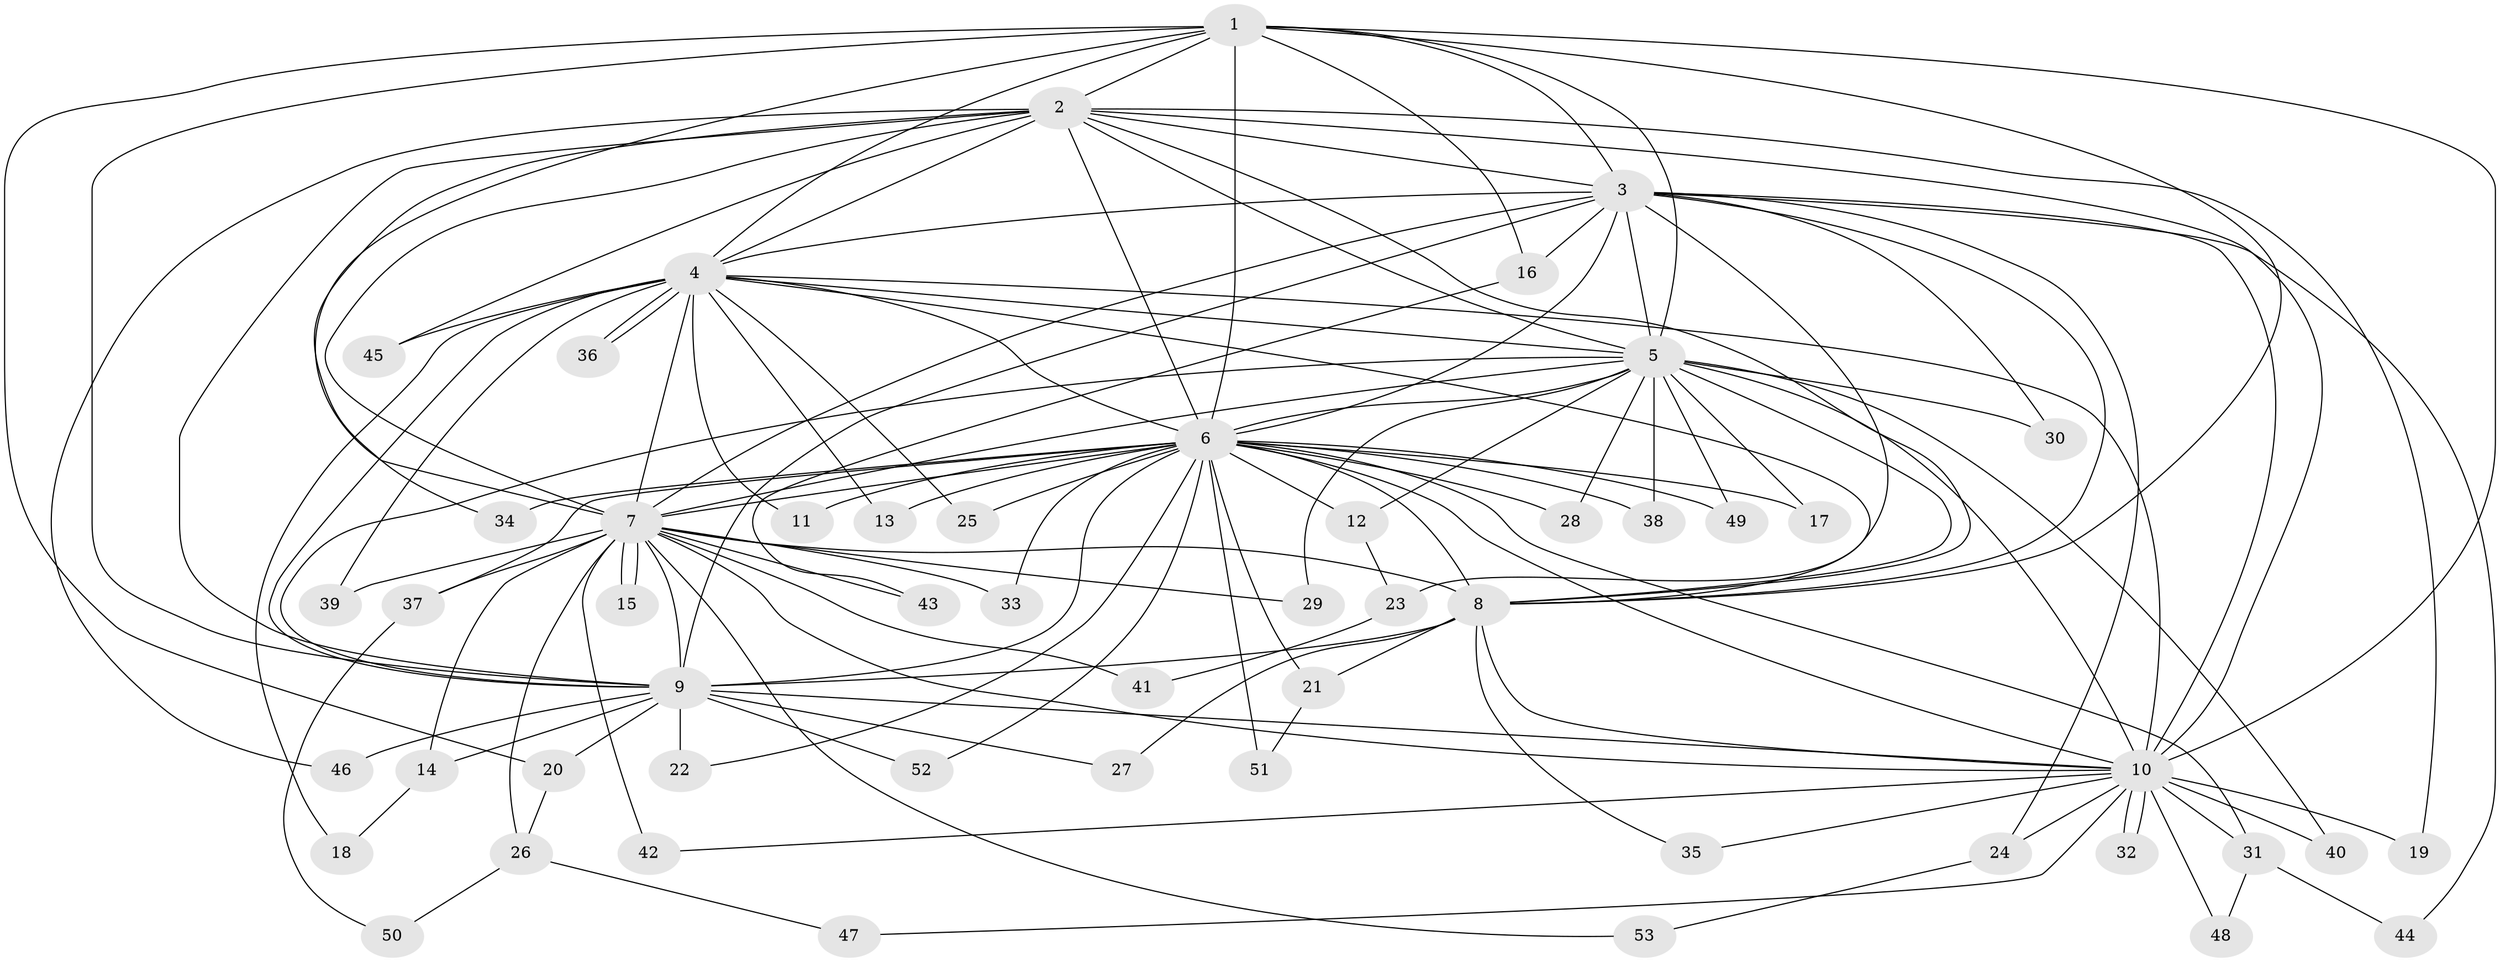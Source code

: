 // Generated by graph-tools (version 1.1) at 2025/11/02/27/25 16:11:02]
// undirected, 53 vertices, 131 edges
graph export_dot {
graph [start="1"]
  node [color=gray90,style=filled];
  1;
  2;
  3;
  4;
  5;
  6;
  7;
  8;
  9;
  10;
  11;
  12;
  13;
  14;
  15;
  16;
  17;
  18;
  19;
  20;
  21;
  22;
  23;
  24;
  25;
  26;
  27;
  28;
  29;
  30;
  31;
  32;
  33;
  34;
  35;
  36;
  37;
  38;
  39;
  40;
  41;
  42;
  43;
  44;
  45;
  46;
  47;
  48;
  49;
  50;
  51;
  52;
  53;
  1 -- 2;
  1 -- 3;
  1 -- 4;
  1 -- 5;
  1 -- 6;
  1 -- 7;
  1 -- 8;
  1 -- 9;
  1 -- 10;
  1 -- 16;
  1 -- 20;
  2 -- 3;
  2 -- 4;
  2 -- 5;
  2 -- 6;
  2 -- 7;
  2 -- 8;
  2 -- 9;
  2 -- 10;
  2 -- 19;
  2 -- 34;
  2 -- 45;
  2 -- 46;
  3 -- 4;
  3 -- 5;
  3 -- 6;
  3 -- 7;
  3 -- 8;
  3 -- 9;
  3 -- 10;
  3 -- 16;
  3 -- 23;
  3 -- 24;
  3 -- 30;
  3 -- 44;
  4 -- 5;
  4 -- 6;
  4 -- 7;
  4 -- 8;
  4 -- 9;
  4 -- 10;
  4 -- 11;
  4 -- 13;
  4 -- 18;
  4 -- 25;
  4 -- 36;
  4 -- 36;
  4 -- 39;
  4 -- 45;
  5 -- 6;
  5 -- 7;
  5 -- 8;
  5 -- 9;
  5 -- 10;
  5 -- 12;
  5 -- 17;
  5 -- 28;
  5 -- 29;
  5 -- 30;
  5 -- 38;
  5 -- 40;
  5 -- 49;
  6 -- 7;
  6 -- 8;
  6 -- 9;
  6 -- 10;
  6 -- 11;
  6 -- 12;
  6 -- 13;
  6 -- 17;
  6 -- 21;
  6 -- 22;
  6 -- 25;
  6 -- 28;
  6 -- 31;
  6 -- 33;
  6 -- 34;
  6 -- 37;
  6 -- 38;
  6 -- 49;
  6 -- 51;
  6 -- 52;
  7 -- 8;
  7 -- 9;
  7 -- 10;
  7 -- 14;
  7 -- 15;
  7 -- 15;
  7 -- 26;
  7 -- 29;
  7 -- 33;
  7 -- 37;
  7 -- 39;
  7 -- 41;
  7 -- 42;
  7 -- 43;
  7 -- 53;
  8 -- 9;
  8 -- 10;
  8 -- 21;
  8 -- 27;
  8 -- 35;
  9 -- 10;
  9 -- 14;
  9 -- 20;
  9 -- 22;
  9 -- 27;
  9 -- 46;
  9 -- 52;
  10 -- 19;
  10 -- 24;
  10 -- 31;
  10 -- 32;
  10 -- 32;
  10 -- 35;
  10 -- 40;
  10 -- 42;
  10 -- 47;
  10 -- 48;
  12 -- 23;
  14 -- 18;
  16 -- 43;
  20 -- 26;
  21 -- 51;
  23 -- 41;
  24 -- 53;
  26 -- 47;
  26 -- 50;
  31 -- 44;
  31 -- 48;
  37 -- 50;
}
